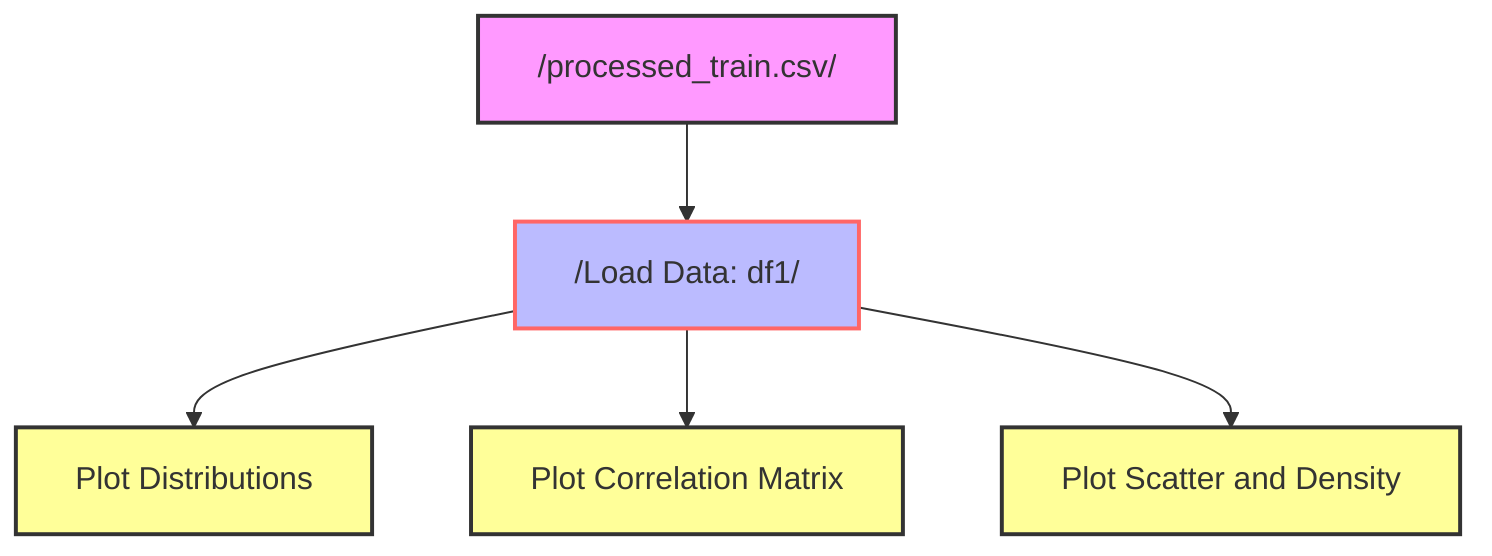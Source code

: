 flowchart TD
    %% Data Sources
    A["/processed_train.csv/"]:::data_source --> B

    %% Data Loading
    B["/Load Data: df1/"]:::data
    B --> C

    %% Data Usage
    %% Distribution plots
    C["Plot Distributions"]:::plot
    B --> D
    
    %% Correlation matrix
    D["Plot Correlation Matrix"]:::plot
    B --> E

    %% Scatter and Density plots
    E["Plot Scatter and Density"]:::plot

    %% Styling
    classDef data_source fill:#f9f,stroke:#333,stroke-width:2px;
    classDef data fill:#bbf,stroke:#f66,stroke-width:2px;
    classDef plot fill:#ff9,stroke:#333,stroke-width:2px;